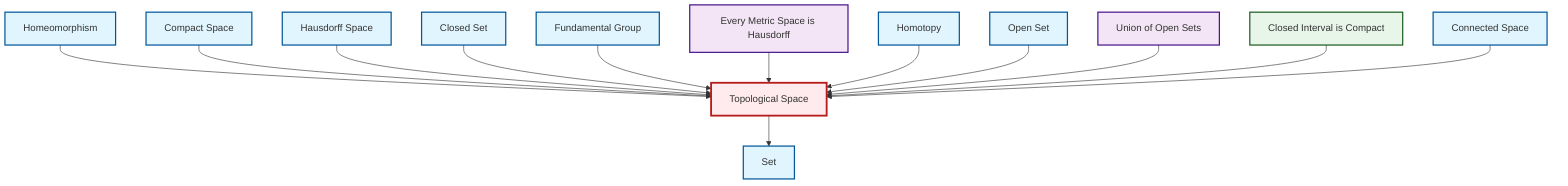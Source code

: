 graph TD
    classDef definition fill:#e1f5fe,stroke:#01579b,stroke-width:2px
    classDef theorem fill:#f3e5f5,stroke:#4a148c,stroke-width:2px
    classDef axiom fill:#fff3e0,stroke:#e65100,stroke-width:2px
    classDef example fill:#e8f5e9,stroke:#1b5e20,stroke-width:2px
    classDef current fill:#ffebee,stroke:#b71c1c,stroke-width:3px
    def-hausdorff["Hausdorff Space"]:::definition
    thm-union-open-sets["Union of Open Sets"]:::theorem
    def-set["Set"]:::definition
    def-fundamental-group["Fundamental Group"]:::definition
    thm-metric-hausdorff["Every Metric Space is Hausdorff"]:::theorem
    def-topological-space["Topological Space"]:::definition
    def-compact["Compact Space"]:::definition
    ex-closed-interval-compact["Closed Interval is Compact"]:::example
    def-connected["Connected Space"]:::definition
    def-open-set["Open Set"]:::definition
    def-closed-set["Closed Set"]:::definition
    def-homotopy["Homotopy"]:::definition
    def-homeomorphism["Homeomorphism"]:::definition
    def-homeomorphism --> def-topological-space
    def-topological-space --> def-set
    def-compact --> def-topological-space
    def-hausdorff --> def-topological-space
    def-closed-set --> def-topological-space
    def-fundamental-group --> def-topological-space
    thm-metric-hausdorff --> def-topological-space
    def-homotopy --> def-topological-space
    def-open-set --> def-topological-space
    thm-union-open-sets --> def-topological-space
    ex-closed-interval-compact --> def-topological-space
    def-connected --> def-topological-space
    class def-topological-space current